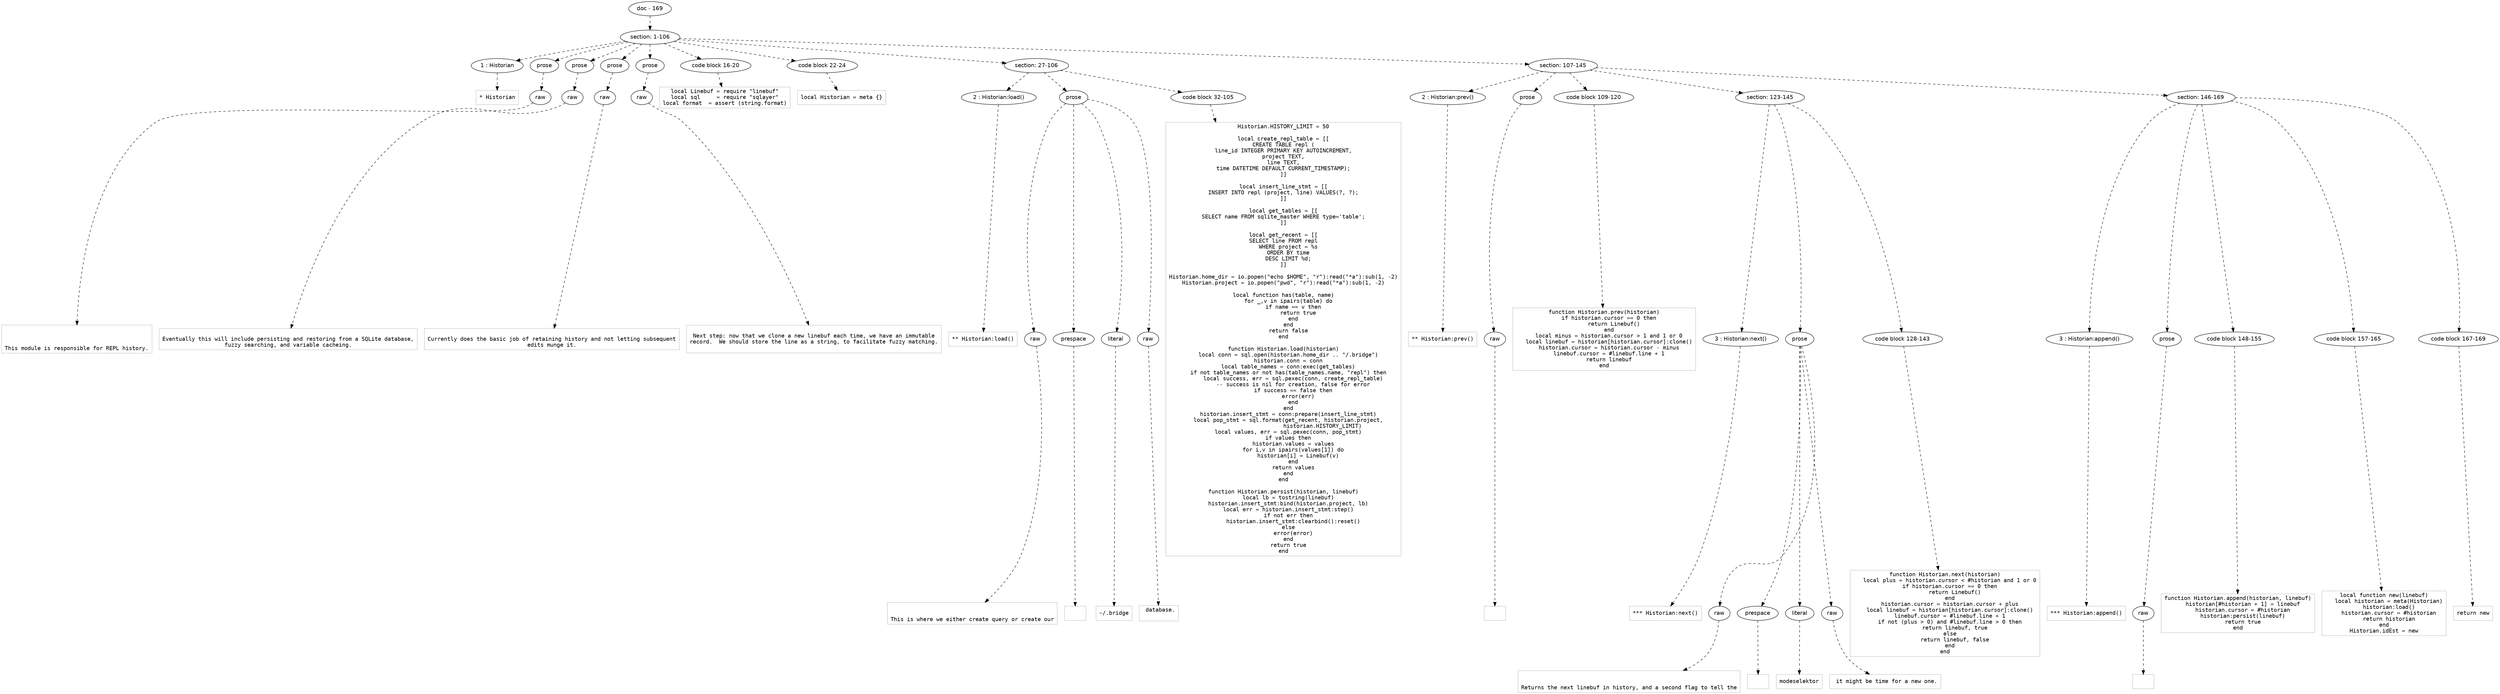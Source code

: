 digraph lpegNode {

node [fontname=Helvetica]
edge [style=dashed]

doc_0 [label="doc - 169"]


doc_0 -> { section_1}
{rank=same; section_1}

section_1 [label="section: 1-106"]


// END RANK doc_0

section_1 -> { header_2 prose_3 prose_4 prose_5 prose_6 codeblock_7 codeblock_8 section_9 section_10}
{rank=same; header_2 prose_3 prose_4 prose_5 prose_6 codeblock_7 codeblock_8 section_9 section_10}

header_2 [label="1 : Historian"]

prose_3 [label="prose"]

prose_4 [label="prose"]

prose_5 [label="prose"]

prose_6 [label="prose"]

codeblock_7 [label="code block 16-20"]

codeblock_8 [label="code block 22-24"]

section_9 [label="section: 27-106"]

section_10 [label="section: 107-145"]


// END RANK section_1

header_2 -> leaf_11
leaf_11  [color=Gray,shape=rectangle,fontname=Inconsolata,label="* Historian"]
// END RANK header_2

prose_3 -> { raw_12}
{rank=same; raw_12}

raw_12 [label="raw"]


// END RANK prose_3

raw_12 -> leaf_13
leaf_13  [color=Gray,shape=rectangle,fontname=Inconsolata,label="


This module is responsible for REPL history.
"]
// END RANK raw_12

prose_4 -> { raw_14}
{rank=same; raw_14}

raw_14 [label="raw"]


// END RANK prose_4

raw_14 -> leaf_15
leaf_15  [color=Gray,shape=rectangle,fontname=Inconsolata,label="
Eventually this will include persisting and restoring from a SQLite database,
fuzzy searching, and variable cacheing.
"]
// END RANK raw_14

prose_5 -> { raw_16}
{rank=same; raw_16}

raw_16 [label="raw"]


// END RANK prose_5

raw_16 -> leaf_17
leaf_17  [color=Gray,shape=rectangle,fontname=Inconsolata,label="
Currently does the basic job of retaining history and not letting subsequent
edits munge it.
"]
// END RANK raw_16

prose_6 -> { raw_18}
{rank=same; raw_18}

raw_18 [label="raw"]


// END RANK prose_6

raw_18 -> leaf_19
leaf_19  [color=Gray,shape=rectangle,fontname=Inconsolata,label="
Next step: now that we clone a new linebuf each time, we have an immutable
record.  We should store the line as a string, to facilitate fuzzy matching.

"]
// END RANK raw_18

codeblock_7 -> leaf_20
leaf_20  [color=Gray,shape=rectangle,fontname=Inconsolata,label="local Linebuf = require \"linebuf\"
local sql     = require \"sqlayer\"
local format  = assert (string.format)"]
// END RANK codeblock_7

codeblock_8 -> leaf_21
leaf_21  [color=Gray,shape=rectangle,fontname=Inconsolata,label="local Historian = meta {}"]
// END RANK codeblock_8

section_9 -> { header_22 prose_23 codeblock_24}
{rank=same; header_22 prose_23 codeblock_24}

header_22 [label="2 : Historian:load()"]

prose_23 [label="prose"]

codeblock_24 [label="code block 32-105"]


// END RANK section_9

header_22 -> leaf_25
leaf_25  [color=Gray,shape=rectangle,fontname=Inconsolata,label="** Historian:load()"]
// END RANK header_22

prose_23 -> { raw_26 prespace_27 literal_28 raw_29}
{rank=same; raw_26 prespace_27 literal_28 raw_29}

raw_26 [label="raw"]

prespace_27 [label="prespace"]

literal_28 [label="literal"]

raw_29 [label="raw"]


// END RANK prose_23

raw_26 -> leaf_30
leaf_30  [color=Gray,shape=rectangle,fontname=Inconsolata,label="

This is where we either create query or create our"]
// END RANK raw_26

prespace_27 -> leaf_31
leaf_31  [color=Gray,shape=rectangle,fontname=Inconsolata,label=" "]
// END RANK prespace_27

literal_28 -> leaf_32
leaf_32  [color=Gray,shape=rectangle,fontname=Inconsolata,label="~/.bridge"]
// END RANK literal_28

raw_29 -> leaf_33
leaf_33  [color=Gray,shape=rectangle,fontname=Inconsolata,label=" database.

"]
// END RANK raw_29

codeblock_24 -> leaf_34
leaf_34  [color=Gray,shape=rectangle,fontname=Inconsolata,label="Historian.HISTORY_LIMIT = 50

local create_repl_table = [[
CREATE TABLE repl (
line_id INTEGER PRIMARY KEY AUTOINCREMENT,
project TEXT,
line TEXT,
time DATETIME DEFAULT CURRENT_TIMESTAMP);
]]

local insert_line_stmt = [[
INSERT INTO repl (project, line) VALUES(?, ?);
]]

local get_tables = [[
SELECT name FROM sqlite_master WHERE type='table';
]]

local get_recent = [[
SELECT line FROM repl
   WHERE project = %s
   ORDER BY time
   DESC LIMIT %d;
]]

Historian.home_dir = io.popen(\"echo $HOME\", \"r\"):read(\"*a\"):sub(1, -2)
Historian.project = io.popen(\"pwd\", \"r\"):read(\"*a\"):sub(1, -2)

local function has(table, name)
   for _,v in ipairs(table) do
      if name == v then
         return true
      end
   end
   return false
end

function Historian.load(historian)
   local conn = sql.open(historian.home_dir .. \"/.bridge\")
   historian.conn = conn
   local table_names = conn:exec(get_tables)
   if not table_names or not has(table_names.name, \"repl\") then
      local success, err = sql.pexec(conn, create_repl_table)
      -- success is nil for creation, false for error
      if success == false then
         error(err)
      end
   end
   historian.insert_stmt = conn:prepare(insert_line_stmt)
   local pop_stmt = sql.format(get_recent, historian.project,
                        historian.HISTORY_LIMIT)
   local values, err = sql.pexec(conn, pop_stmt)
   if values then
      historian.values = values
      for i,v in ipairs(values[1]) do
         historian[i] = Linebuf(v)
      end
      return values
   end
end

function Historian.persist(historian, linebuf)
   local lb = tostring(linebuf)
   historian.insert_stmt:bind(historian.project, lb)
   local err = historian.insert_stmt:step()
   if not err then
      historian.insert_stmt:clearbind():reset()
   else
      error(error)
   end
   return true
end"]
// END RANK codeblock_24

section_10 -> { header_35 prose_36 codeblock_37 section_38 section_39}
{rank=same; header_35 prose_36 codeblock_37 section_38 section_39}

header_35 [label="2 : Historian:prev()"]

prose_36 [label="prose"]

codeblock_37 [label="code block 109-120"]

section_38 [label="section: 123-145"]

section_39 [label="section: 146-169"]


// END RANK section_10

header_35 -> leaf_40
leaf_40  [color=Gray,shape=rectangle,fontname=Inconsolata,label="** Historian:prev()"]
// END RANK header_35

prose_36 -> { raw_41}
{rank=same; raw_41}

raw_41 [label="raw"]


// END RANK prose_36

raw_41 -> leaf_42
leaf_42  [color=Gray,shape=rectangle,fontname=Inconsolata,label="
"]
// END RANK raw_41

codeblock_37 -> leaf_43
leaf_43  [color=Gray,shape=rectangle,fontname=Inconsolata,label="function Historian.prev(historian)
   if historian.cursor == 0 then
      return Linebuf()
   end
   local minus = historian.cursor > 1 and 1 or 0
   local linebuf = historian[historian.cursor]:clone()
   historian.cursor = historian.cursor - minus
   linebuf.cursor = #linebuf.line + 1
   return linebuf
end"]
// END RANK codeblock_37

section_38 -> { header_44 prose_45 codeblock_46}
{rank=same; header_44 prose_45 codeblock_46}

header_44 [label="3 : Historian:next()"]

prose_45 [label="prose"]

codeblock_46 [label="code block 128-143"]


// END RANK section_38

header_44 -> leaf_47
leaf_47  [color=Gray,shape=rectangle,fontname=Inconsolata,label="*** Historian:next()"]
// END RANK header_44

prose_45 -> { raw_48 prespace_49 literal_50 raw_51}
{rank=same; raw_48 prespace_49 literal_50 raw_51}

raw_48 [label="raw"]

prespace_49 [label="prespace"]

literal_50 [label="literal"]

raw_51 [label="raw"]


// END RANK prose_45

raw_48 -> leaf_52
leaf_52  [color=Gray,shape=rectangle,fontname=Inconsolata,label="

Returns the next linebuf in history, and a second flag to tell the"]
// END RANK raw_48

prespace_49 -> leaf_53
leaf_53  [color=Gray,shape=rectangle,fontname=Inconsolata,label=""]
// END RANK prespace_49

literal_50 -> leaf_54
leaf_54  [color=Gray,shape=rectangle,fontname=Inconsolata,label="modeselektor"]
// END RANK literal_50

raw_51 -> leaf_55
leaf_55  [color=Gray,shape=rectangle,fontname=Inconsolata,label=" it might be time for a new one.
"]
// END RANK raw_51

codeblock_46 -> leaf_56
leaf_56  [color=Gray,shape=rectangle,fontname=Inconsolata,label="function Historian.next(historian)
   local plus = historian.cursor < #historian and 1 or 0
   if historian.cursor == 0 then
      return Linebuf()
   end
   historian.cursor = historian.cursor + plus
   local linebuf = historian[historian.cursor]:clone()
   linebuf.cursor = #linebuf.line + 1
   if not (plus > 0) and #linebuf.line > 0 then
      return linebuf, true
   else
      return linebuf, false
   end
end"]
// END RANK codeblock_46

section_39 -> { header_57 prose_58 codeblock_59 codeblock_60 codeblock_61}
{rank=same; header_57 prose_58 codeblock_59 codeblock_60 codeblock_61}

header_57 [label="3 : Historian:append()"]

prose_58 [label="prose"]

codeblock_59 [label="code block 148-155"]

codeblock_60 [label="code block 157-165"]

codeblock_61 [label="code block 167-169"]


// END RANK section_39

header_57 -> leaf_62
leaf_62  [color=Gray,shape=rectangle,fontname=Inconsolata,label="*** Historian:append()"]
// END RANK header_57

prose_58 -> { raw_63}
{rank=same; raw_63}

raw_63 [label="raw"]


// END RANK prose_58

raw_63 -> leaf_64
leaf_64  [color=Gray,shape=rectangle,fontname=Inconsolata,label="
"]
// END RANK raw_63

codeblock_59 -> leaf_65
leaf_65  [color=Gray,shape=rectangle,fontname=Inconsolata,label="function Historian.append(historian, linebuf)
   historian[#historian + 1] = linebuf
   historian.cursor = #historian
   historian:persist(linebuf)
   return true
end"]
// END RANK codeblock_59

codeblock_60 -> leaf_66
leaf_66  [color=Gray,shape=rectangle,fontname=Inconsolata,label="local function new(linebuf)
   local historian = meta(Historian)
   historian:load()
   historian.cursor = #historian
   return historian
end
Historian.idEst = new"]
// END RANK codeblock_60

codeblock_61 -> leaf_67
leaf_67  [color=Gray,shape=rectangle,fontname=Inconsolata,label="return new"]
// END RANK codeblock_61


}

